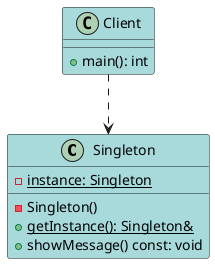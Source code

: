 ' Copyright (c) 2025 Franz Steinkress
' Licensed under the MIT License - see LICENSE for details
@startuml
skinparam linetype ortho
skinparam classBackgroundColor #A8DADC

class Singleton {
    - Singleton()
    - {static} instance: Singleton
    + {static} getInstance(): Singleton&
    + showMessage() const: void
}
class Client {
    + main(): int
}

Client ..> Singleton
@enduml
